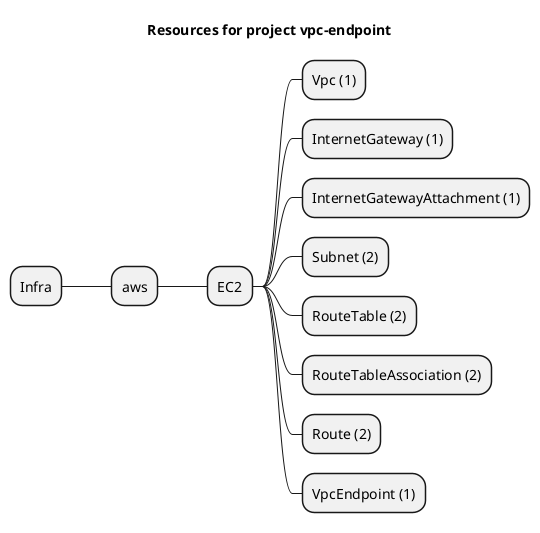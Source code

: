 @startmindmap
title Resources for project vpc-endpoint
skinparam monochrome true
+ Infra
++ aws
+++ EC2
++++ Vpc (1)
++++ InternetGateway (1)
++++ InternetGatewayAttachment (1)
++++ Subnet (2)
++++ RouteTable (2)
++++ RouteTableAssociation (2)
++++ Route (2)
++++ VpcEndpoint (1)
@endmindmap